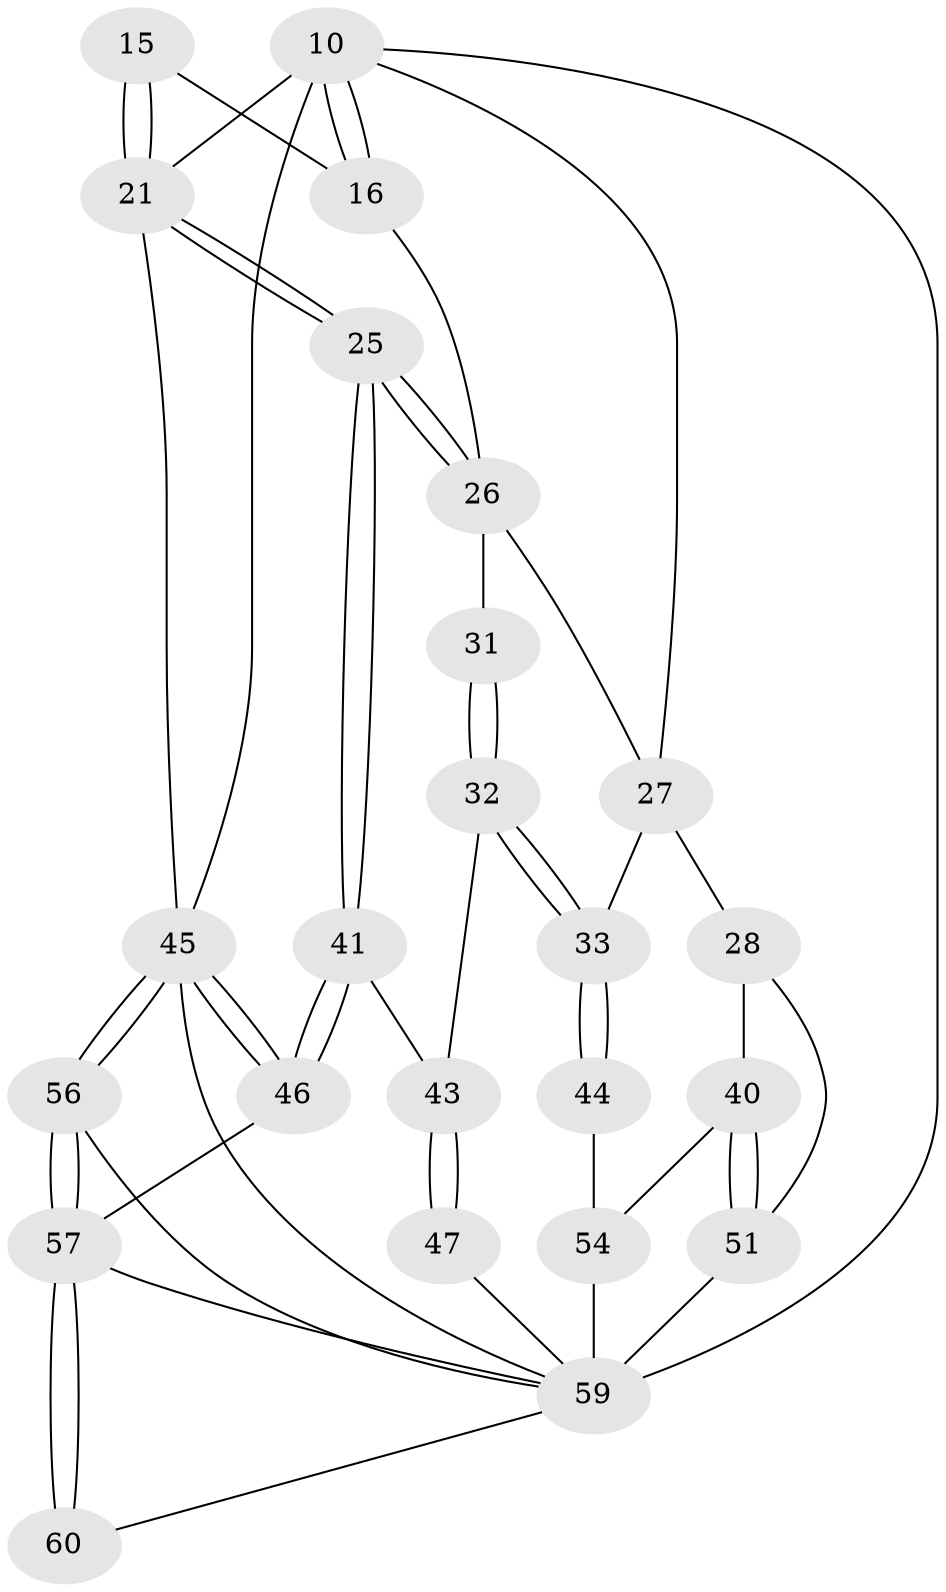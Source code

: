 // original degree distribution, {3: 0.03333333333333333, 4: 0.23333333333333334, 5: 0.5333333333333333, 6: 0.2}
// Generated by graph-tools (version 1.1) at 2025/04/03/04/25 22:04:57]
// undirected, 24 vertices, 55 edges
graph export_dot {
graph [start="1"]
  node [color=gray90,style=filled];
  10 [pos="+0.612075281240573+0.16995163219818288",super="+6+7+9+8"];
  15 [pos="+0.7168796653479019+0.34820944329993897"];
  16 [pos="+0.6012298206685022+0.32510288324234743"];
  21 [pos="+0.9537317722525501+0.47741840547204056",super="+12+14"];
  25 [pos="+0.830633778194567+0.5935275306213303"];
  26 [pos="+0.5783437230570554+0.5256327403348013",super="+18"];
  27 [pos="+0.18618777311250614+0.5616238825083086",super="+22"];
  28 [pos="+0.06964517103516395+0.5247358675753038",super="+23"];
  31 [pos="+0.517157484147948+0.5671443051995584"];
  32 [pos="+0.4748734087747389+0.607621475614883"];
  33 [pos="+0.4703057088732615+0.6098127575903655",super="+29+30"];
  40 [pos="+0.1593658197656827+0.7091346005801603",super="+37"];
  41 [pos="+0.8259255540422021+0.6157008293092812"];
  43 [pos="+0.5910944405305918+0.7134034896974778",super="+42"];
  44 [pos="+0.4007989846440071+0.6879356914852383",super="+38"];
  45 [pos="+1+1",super="+11+3"];
  46 [pos="+0.8527588031780664+0.8320432650134953"];
  47 [pos="+0.6038131429274489+0.819551864480707"];
  51 [pos="+0+0.8897432669054952",super="+35+34"];
  54 [pos="+0.21196030275088004+0.8975621659029094",super="+39+50"];
  56 [pos="+1+1"];
  57 [pos="+0.7566038120982588+1",super="+52+53"];
  59 [pos="+0.25138156158483776+1",super="+36+4+58"];
  60 [pos="+0.5729662573819788+1"];
  10 -- 16;
  10 -- 16;
  10 -- 45 [weight=2];
  10 -- 59;
  10 -- 21 [weight=2];
  10 -- 27;
  15 -- 16;
  15 -- 21 [weight=2];
  15 -- 21;
  16 -- 26;
  21 -- 25;
  21 -- 25;
  21 -- 45;
  25 -- 26;
  25 -- 26;
  25 -- 41;
  25 -- 41;
  26 -- 31 [weight=2];
  26 -- 27;
  27 -- 28 [weight=2];
  27 -- 33 [weight=2];
  28 -- 40;
  28 -- 51;
  31 -- 32;
  31 -- 32;
  32 -- 33;
  32 -- 33;
  32 -- 43;
  33 -- 44 [weight=2];
  33 -- 44;
  40 -- 51 [weight=2];
  40 -- 51;
  40 -- 54;
  41 -- 46;
  41 -- 46;
  41 -- 43;
  43 -- 47 [weight=2];
  43 -- 47;
  44 -- 54 [weight=2];
  45 -- 46;
  45 -- 46;
  45 -- 56 [weight=2];
  45 -- 56;
  45 -- 59;
  46 -- 57;
  47 -- 59;
  51 -- 59 [weight=3];
  54 -- 59 [weight=2];
  56 -- 57;
  56 -- 57;
  56 -- 59;
  57 -- 60 [weight=2];
  57 -- 60;
  57 -- 59;
  59 -- 60;
}
